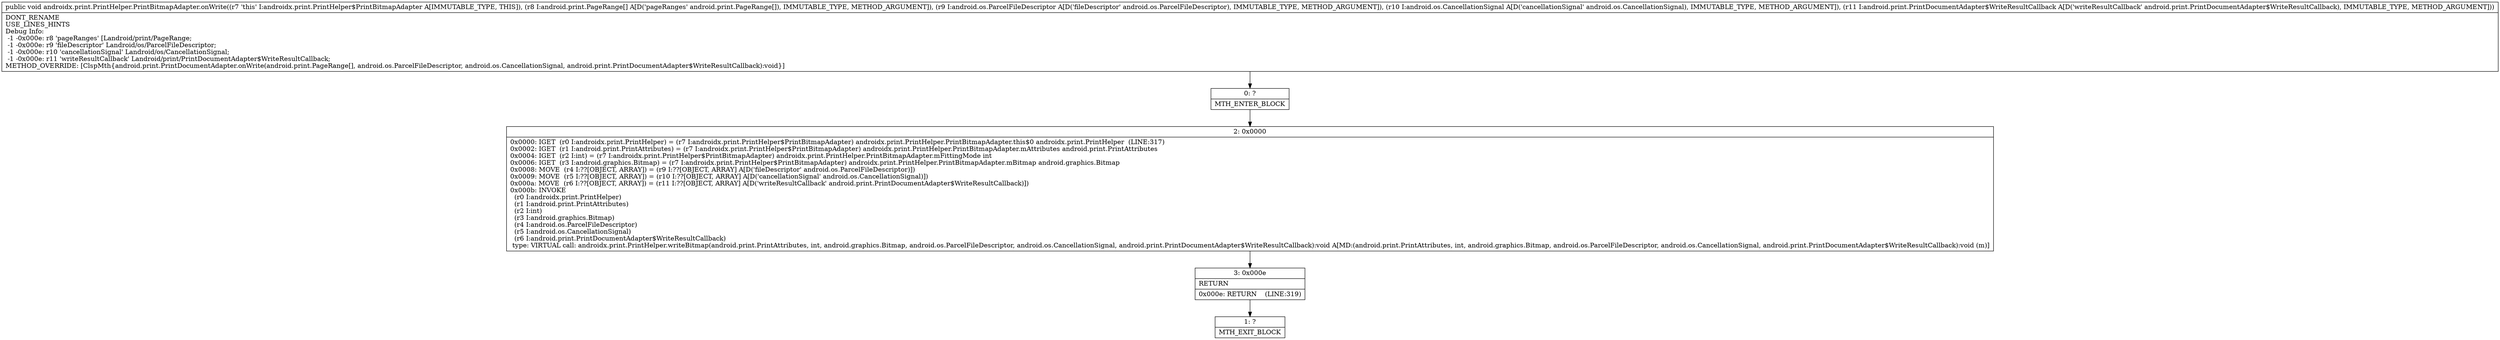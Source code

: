 digraph "CFG forandroidx.print.PrintHelper.PrintBitmapAdapter.onWrite([Landroid\/print\/PageRange;Landroid\/os\/ParcelFileDescriptor;Landroid\/os\/CancellationSignal;Landroid\/print\/PrintDocumentAdapter$WriteResultCallback;)V" {
Node_0 [shape=record,label="{0\:\ ?|MTH_ENTER_BLOCK\l}"];
Node_2 [shape=record,label="{2\:\ 0x0000|0x0000: IGET  (r0 I:androidx.print.PrintHelper) = (r7 I:androidx.print.PrintHelper$PrintBitmapAdapter) androidx.print.PrintHelper.PrintBitmapAdapter.this$0 androidx.print.PrintHelper  (LINE:317)\l0x0002: IGET  (r1 I:android.print.PrintAttributes) = (r7 I:androidx.print.PrintHelper$PrintBitmapAdapter) androidx.print.PrintHelper.PrintBitmapAdapter.mAttributes android.print.PrintAttributes \l0x0004: IGET  (r2 I:int) = (r7 I:androidx.print.PrintHelper$PrintBitmapAdapter) androidx.print.PrintHelper.PrintBitmapAdapter.mFittingMode int \l0x0006: IGET  (r3 I:android.graphics.Bitmap) = (r7 I:androidx.print.PrintHelper$PrintBitmapAdapter) androidx.print.PrintHelper.PrintBitmapAdapter.mBitmap android.graphics.Bitmap \l0x0008: MOVE  (r4 I:??[OBJECT, ARRAY]) = (r9 I:??[OBJECT, ARRAY] A[D('fileDescriptor' android.os.ParcelFileDescriptor)]) \l0x0009: MOVE  (r5 I:??[OBJECT, ARRAY]) = (r10 I:??[OBJECT, ARRAY] A[D('cancellationSignal' android.os.CancellationSignal)]) \l0x000a: MOVE  (r6 I:??[OBJECT, ARRAY]) = (r11 I:??[OBJECT, ARRAY] A[D('writeResultCallback' android.print.PrintDocumentAdapter$WriteResultCallback)]) \l0x000b: INVOKE  \l  (r0 I:androidx.print.PrintHelper)\l  (r1 I:android.print.PrintAttributes)\l  (r2 I:int)\l  (r3 I:android.graphics.Bitmap)\l  (r4 I:android.os.ParcelFileDescriptor)\l  (r5 I:android.os.CancellationSignal)\l  (r6 I:android.print.PrintDocumentAdapter$WriteResultCallback)\l type: VIRTUAL call: androidx.print.PrintHelper.writeBitmap(android.print.PrintAttributes, int, android.graphics.Bitmap, android.os.ParcelFileDescriptor, android.os.CancellationSignal, android.print.PrintDocumentAdapter$WriteResultCallback):void A[MD:(android.print.PrintAttributes, int, android.graphics.Bitmap, android.os.ParcelFileDescriptor, android.os.CancellationSignal, android.print.PrintDocumentAdapter$WriteResultCallback):void (m)]\l}"];
Node_3 [shape=record,label="{3\:\ 0x000e|RETURN\l|0x000e: RETURN    (LINE:319)\l}"];
Node_1 [shape=record,label="{1\:\ ?|MTH_EXIT_BLOCK\l}"];
MethodNode[shape=record,label="{public void androidx.print.PrintHelper.PrintBitmapAdapter.onWrite((r7 'this' I:androidx.print.PrintHelper$PrintBitmapAdapter A[IMMUTABLE_TYPE, THIS]), (r8 I:android.print.PageRange[] A[D('pageRanges' android.print.PageRange[]), IMMUTABLE_TYPE, METHOD_ARGUMENT]), (r9 I:android.os.ParcelFileDescriptor A[D('fileDescriptor' android.os.ParcelFileDescriptor), IMMUTABLE_TYPE, METHOD_ARGUMENT]), (r10 I:android.os.CancellationSignal A[D('cancellationSignal' android.os.CancellationSignal), IMMUTABLE_TYPE, METHOD_ARGUMENT]), (r11 I:android.print.PrintDocumentAdapter$WriteResultCallback A[D('writeResultCallback' android.print.PrintDocumentAdapter$WriteResultCallback), IMMUTABLE_TYPE, METHOD_ARGUMENT]))  | DONT_RENAME\lUSE_LINES_HINTS\lDebug Info:\l  \-1 \-0x000e: r8 'pageRanges' [Landroid\/print\/PageRange;\l  \-1 \-0x000e: r9 'fileDescriptor' Landroid\/os\/ParcelFileDescriptor;\l  \-1 \-0x000e: r10 'cancellationSignal' Landroid\/os\/CancellationSignal;\l  \-1 \-0x000e: r11 'writeResultCallback' Landroid\/print\/PrintDocumentAdapter$WriteResultCallback;\lMETHOD_OVERRIDE: [ClspMth\{android.print.PrintDocumentAdapter.onWrite(android.print.PageRange[], android.os.ParcelFileDescriptor, android.os.CancellationSignal, android.print.PrintDocumentAdapter$WriteResultCallback):void\}]\l}"];
MethodNode -> Node_0;Node_0 -> Node_2;
Node_2 -> Node_3;
Node_3 -> Node_1;
}

